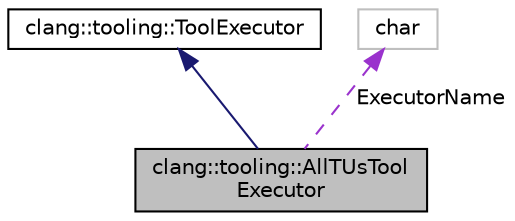 digraph "clang::tooling::AllTUsToolExecutor"
{
 // LATEX_PDF_SIZE
  bgcolor="transparent";
  edge [fontname="Helvetica",fontsize="10",labelfontname="Helvetica",labelfontsize="10"];
  node [fontname="Helvetica",fontsize="10",shape=record];
  Node1 [label="clang::tooling::AllTUsTool\lExecutor",height=0.2,width=0.4,color="black", fillcolor="grey75", style="filled", fontcolor="black",tooltip="Executes given frontend actions on all files/TUs in the compilation database."];
  Node2 -> Node1 [dir="back",color="midnightblue",fontsize="10",style="solid",fontname="Helvetica"];
  Node2 [label="clang::tooling::ToolExecutor",height=0.2,width=0.4,color="black",URL="$classclang_1_1tooling_1_1ToolExecutor.html",tooltip="Interface for executing clang frontend actions."];
  Node3 -> Node1 [dir="back",color="darkorchid3",fontsize="10",style="dashed",label=" ExecutorName" ,fontname="Helvetica"];
  Node3 [label="char",height=0.2,width=0.4,color="grey75",tooltip=" "];
}
